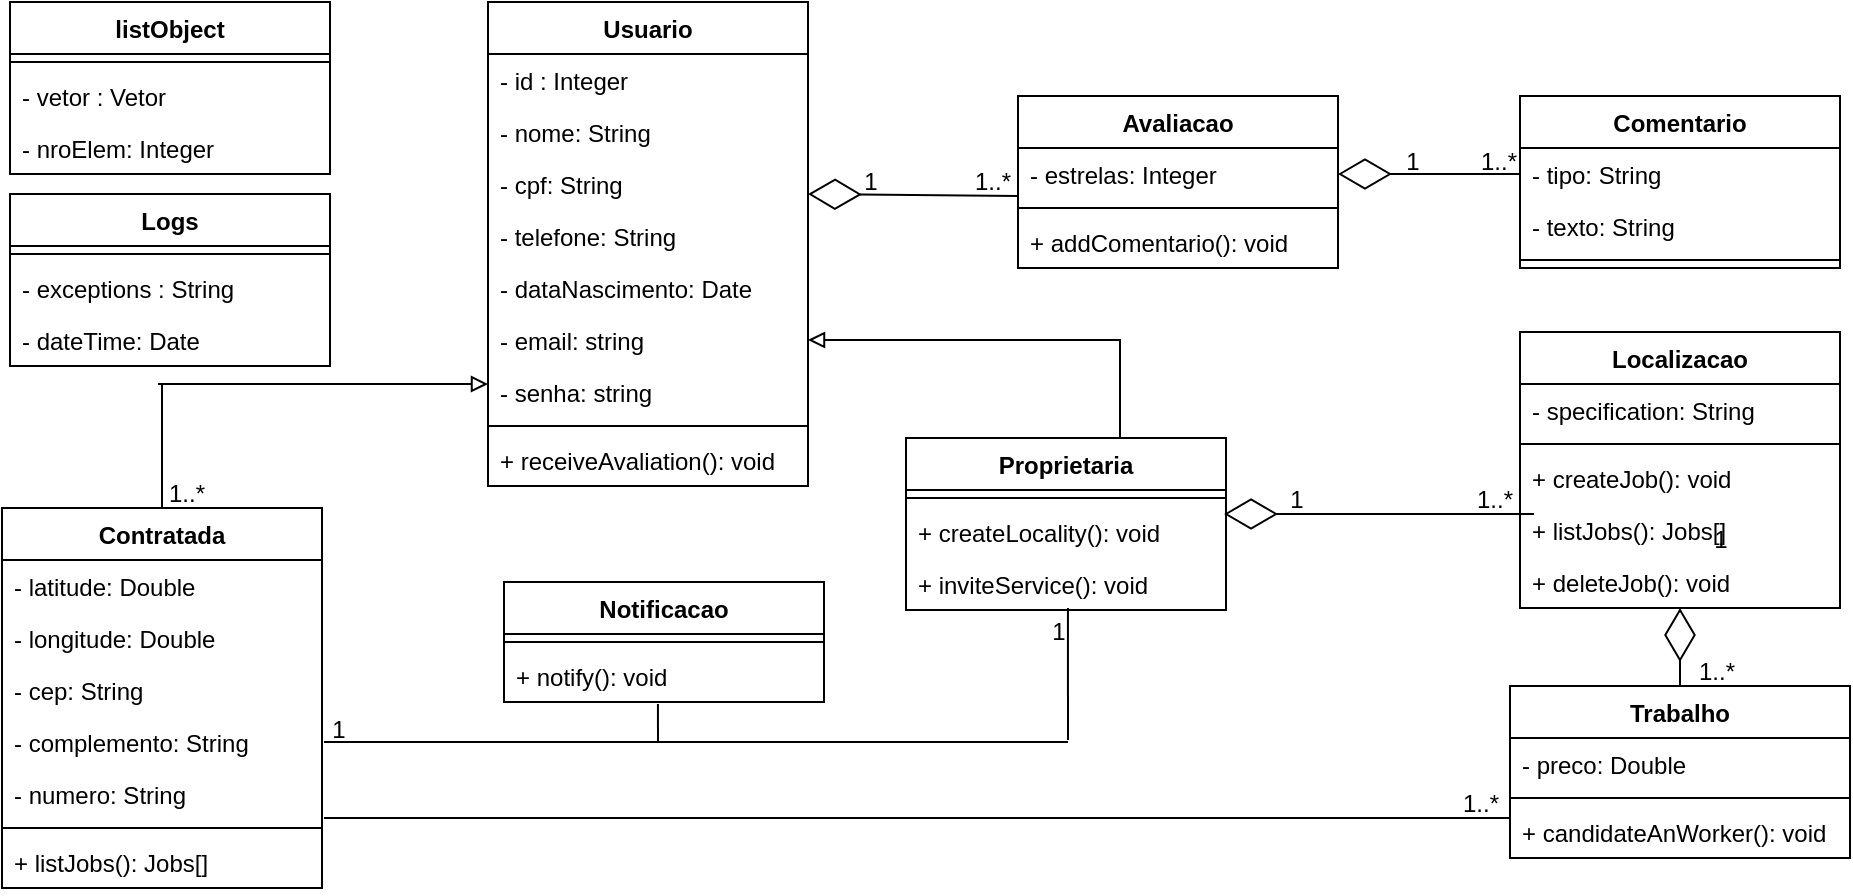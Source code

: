<mxfile version="15.5.4" type="github">
  <diagram id="C5RBs43oDa-KdzZeNtuy" name="Page-1">
    <mxGraphModel dx="1422" dy="773" grid="0" gridSize="10" guides="1" tooltips="1" connect="1" arrows="1" fold="1" page="0" pageScale="1" pageWidth="827" pageHeight="1169" math="0" shadow="0">
      <root>
        <mxCell id="WIyWlLk6GJQsqaUBKTNV-0" />
        <mxCell id="WIyWlLk6GJQsqaUBKTNV-1" parent="WIyWlLk6GJQsqaUBKTNV-0" />
        <mxCell id="jTqWQ6nL_YxyMk8PwgOi-0" value="Usuario" style="swimlane;fontStyle=1;align=center;verticalAlign=top;childLayout=stackLayout;horizontal=1;startSize=26;horizontalStack=0;resizeParent=1;resizeParentMax=0;resizeLast=0;collapsible=1;marginBottom=0;" parent="WIyWlLk6GJQsqaUBKTNV-1" vertex="1">
          <mxGeometry x="315" y="40" width="160" height="242" as="geometry" />
        </mxCell>
        <mxCell id="jTqWQ6nL_YxyMk8PwgOi-64" value="- id : Integer" style="text;strokeColor=none;fillColor=none;align=left;verticalAlign=top;spacingLeft=4;spacingRight=4;overflow=hidden;rotatable=0;points=[[0,0.5],[1,0.5]];portConstraint=eastwest;" parent="jTqWQ6nL_YxyMk8PwgOi-0" vertex="1">
          <mxGeometry y="26" width="160" height="26" as="geometry" />
        </mxCell>
        <mxCell id="FbY51v_w4OEhdyAeZAFu-1" value="- nome: String" style="text;strokeColor=none;fillColor=none;align=left;verticalAlign=top;spacingLeft=4;spacingRight=4;overflow=hidden;rotatable=0;points=[[0,0.5],[1,0.5]];portConstraint=eastwest;" parent="jTqWQ6nL_YxyMk8PwgOi-0" vertex="1">
          <mxGeometry y="52" width="160" height="26" as="geometry" />
        </mxCell>
        <mxCell id="jTqWQ6nL_YxyMk8PwgOi-1" value="- cpf: String" style="text;strokeColor=none;fillColor=none;align=left;verticalAlign=top;spacingLeft=4;spacingRight=4;overflow=hidden;rotatable=0;points=[[0,0.5],[1,0.5]];portConstraint=eastwest;" parent="jTqWQ6nL_YxyMk8PwgOi-0" vertex="1">
          <mxGeometry y="78" width="160" height="26" as="geometry" />
        </mxCell>
        <mxCell id="FbY51v_w4OEhdyAeZAFu-9" value="- telefone: String" style="text;strokeColor=none;fillColor=none;align=left;verticalAlign=top;spacingLeft=4;spacingRight=4;overflow=hidden;rotatable=0;points=[[0,0.5],[1,0.5]];portConstraint=eastwest;" parent="jTqWQ6nL_YxyMk8PwgOi-0" vertex="1">
          <mxGeometry y="104" width="160" height="26" as="geometry" />
        </mxCell>
        <mxCell id="FbY51v_w4OEhdyAeZAFu-2" value="- dataNascimento: Date" style="text;strokeColor=none;fillColor=none;align=left;verticalAlign=top;spacingLeft=4;spacingRight=4;overflow=hidden;rotatable=0;points=[[0,0.5],[1,0.5]];portConstraint=eastwest;" parent="jTqWQ6nL_YxyMk8PwgOi-0" vertex="1">
          <mxGeometry y="130" width="160" height="26" as="geometry" />
        </mxCell>
        <mxCell id="jTqWQ6nL_YxyMk8PwgOi-60" value="- email: string" style="text;strokeColor=none;fillColor=none;align=left;verticalAlign=top;spacingLeft=4;spacingRight=4;overflow=hidden;rotatable=0;points=[[0,0.5],[1,0.5]];portConstraint=eastwest;" parent="jTqWQ6nL_YxyMk8PwgOi-0" vertex="1">
          <mxGeometry y="156" width="160" height="26" as="geometry" />
        </mxCell>
        <mxCell id="jTqWQ6nL_YxyMk8PwgOi-63" value="- senha: string" style="text;strokeColor=none;fillColor=none;align=left;verticalAlign=top;spacingLeft=4;spacingRight=4;overflow=hidden;rotatable=0;points=[[0,0.5],[1,0.5]];portConstraint=eastwest;" parent="jTqWQ6nL_YxyMk8PwgOi-0" vertex="1">
          <mxGeometry y="182" width="160" height="26" as="geometry" />
        </mxCell>
        <mxCell id="jTqWQ6nL_YxyMk8PwgOi-2" value="" style="line;strokeWidth=1;fillColor=none;align=left;verticalAlign=middle;spacingTop=-1;spacingLeft=3;spacingRight=3;rotatable=0;labelPosition=right;points=[];portConstraint=eastwest;" parent="jTqWQ6nL_YxyMk8PwgOi-0" vertex="1">
          <mxGeometry y="208" width="160" height="8" as="geometry" />
        </mxCell>
        <mxCell id="jTqWQ6nL_YxyMk8PwgOi-3" value="+ receiveAvaliation(): void" style="text;strokeColor=none;fillColor=none;align=left;verticalAlign=top;spacingLeft=4;spacingRight=4;overflow=hidden;rotatable=0;points=[[0,0.5],[1,0.5]];portConstraint=eastwest;" parent="jTqWQ6nL_YxyMk8PwgOi-0" vertex="1">
          <mxGeometry y="216" width="160" height="26" as="geometry" />
        </mxCell>
        <mxCell id="jTqWQ6nL_YxyMk8PwgOi-25" style="edgeStyle=orthogonalEdgeStyle;rounded=0;orthogonalLoop=1;jettySize=auto;html=1;endArrow=block;endFill=0;exitX=0.5;exitY=0;exitDx=0;exitDy=0;" parent="WIyWlLk6GJQsqaUBKTNV-1" source="jTqWQ6nL_YxyMk8PwgOi-4" edge="1">
          <mxGeometry relative="1" as="geometry">
            <mxPoint x="315" y="231" as="targetPoint" />
            <Array as="points">
              <mxPoint x="150" y="231" />
              <mxPoint x="315" y="231" />
            </Array>
          </mxGeometry>
        </mxCell>
        <mxCell id="jTqWQ6nL_YxyMk8PwgOi-4" value="Contratada" style="swimlane;fontStyle=1;align=center;verticalAlign=top;childLayout=stackLayout;horizontal=1;startSize=26;horizontalStack=0;resizeParent=1;resizeParentMax=0;resizeLast=0;collapsible=1;marginBottom=0;" parent="WIyWlLk6GJQsqaUBKTNV-1" vertex="1">
          <mxGeometry x="72" y="293" width="160" height="190" as="geometry" />
        </mxCell>
        <mxCell id="cCMgAs6MfNDrayGKKW0t-0" value="- latitude: Double" style="text;strokeColor=none;fillColor=none;align=left;verticalAlign=top;spacingLeft=4;spacingRight=4;overflow=hidden;rotatable=0;points=[[0,0.5],[1,0.5]];portConstraint=eastwest;" parent="jTqWQ6nL_YxyMk8PwgOi-4" vertex="1">
          <mxGeometry y="26" width="160" height="26" as="geometry" />
        </mxCell>
        <mxCell id="cCMgAs6MfNDrayGKKW0t-1" value="- longitude: Double" style="text;strokeColor=none;fillColor=none;align=left;verticalAlign=top;spacingLeft=4;spacingRight=4;overflow=hidden;rotatable=0;points=[[0,0.5],[1,0.5]];portConstraint=eastwest;" parent="jTqWQ6nL_YxyMk8PwgOi-4" vertex="1">
          <mxGeometry y="52" width="160" height="26" as="geometry" />
        </mxCell>
        <mxCell id="cCMgAs6MfNDrayGKKW0t-2" value="- cep: String" style="text;strokeColor=none;fillColor=none;align=left;verticalAlign=top;spacingLeft=4;spacingRight=4;overflow=hidden;rotatable=0;points=[[0,0.5],[1,0.5]];portConstraint=eastwest;" parent="jTqWQ6nL_YxyMk8PwgOi-4" vertex="1">
          <mxGeometry y="78" width="160" height="26" as="geometry" />
        </mxCell>
        <mxCell id="cCMgAs6MfNDrayGKKW0t-3" value="- complemento: String" style="text;strokeColor=none;fillColor=none;align=left;verticalAlign=top;spacingLeft=4;spacingRight=4;overflow=hidden;rotatable=0;points=[[0,0.5],[1,0.5]];portConstraint=eastwest;" parent="jTqWQ6nL_YxyMk8PwgOi-4" vertex="1">
          <mxGeometry y="104" width="160" height="26" as="geometry" />
        </mxCell>
        <mxCell id="cCMgAs6MfNDrayGKKW0t-4" value="- numero: String" style="text;strokeColor=none;fillColor=none;align=left;verticalAlign=top;spacingLeft=4;spacingRight=4;overflow=hidden;rotatable=0;points=[[0,0.5],[1,0.5]];portConstraint=eastwest;" parent="jTqWQ6nL_YxyMk8PwgOi-4" vertex="1">
          <mxGeometry y="130" width="160" height="26" as="geometry" />
        </mxCell>
        <mxCell id="jTqWQ6nL_YxyMk8PwgOi-6" value="" style="line;strokeWidth=1;fillColor=none;align=left;verticalAlign=middle;spacingTop=-1;spacingLeft=3;spacingRight=3;rotatable=0;labelPosition=right;points=[];portConstraint=eastwest;" parent="jTqWQ6nL_YxyMk8PwgOi-4" vertex="1">
          <mxGeometry y="156" width="160" height="8" as="geometry" />
        </mxCell>
        <mxCell id="jTqWQ6nL_YxyMk8PwgOi-7" value="+ listJobs(): Jobs[]" style="text;strokeColor=none;fillColor=none;align=left;verticalAlign=top;spacingLeft=4;spacingRight=4;overflow=hidden;rotatable=0;points=[[0,0.5],[1,0.5]];portConstraint=eastwest;" parent="jTqWQ6nL_YxyMk8PwgOi-4" vertex="1">
          <mxGeometry y="164" width="160" height="26" as="geometry" />
        </mxCell>
        <mxCell id="jTqWQ6nL_YxyMk8PwgOi-26" style="edgeStyle=orthogonalEdgeStyle;rounded=0;orthogonalLoop=1;jettySize=auto;html=1;entryX=1;entryY=0.5;entryDx=0;entryDy=0;endArrow=block;endFill=0;exitX=0.5;exitY=0;exitDx=0;exitDy=0;" parent="WIyWlLk6GJQsqaUBKTNV-1" source="jTqWQ6nL_YxyMk8PwgOi-8" target="jTqWQ6nL_YxyMk8PwgOi-60" edge="1">
          <mxGeometry relative="1" as="geometry">
            <Array as="points">
              <mxPoint x="631" y="209" />
            </Array>
          </mxGeometry>
        </mxCell>
        <mxCell id="jTqWQ6nL_YxyMk8PwgOi-8" value="Proprietaria" style="swimlane;fontStyle=1;align=center;verticalAlign=top;childLayout=stackLayout;horizontal=1;startSize=26;horizontalStack=0;resizeParent=1;resizeParentMax=0;resizeLast=0;collapsible=1;marginBottom=0;" parent="WIyWlLk6GJQsqaUBKTNV-1" vertex="1">
          <mxGeometry x="524" y="258" width="160" height="86" as="geometry" />
        </mxCell>
        <mxCell id="jTqWQ6nL_YxyMk8PwgOi-10" value="" style="line;strokeWidth=1;fillColor=none;align=left;verticalAlign=middle;spacingTop=-1;spacingLeft=3;spacingRight=3;rotatable=0;labelPosition=right;points=[];portConstraint=eastwest;" parent="jTqWQ6nL_YxyMk8PwgOi-8" vertex="1">
          <mxGeometry y="26" width="160" height="8" as="geometry" />
        </mxCell>
        <mxCell id="jTqWQ6nL_YxyMk8PwgOi-11" value="+ createLocality(): void" style="text;strokeColor=none;fillColor=none;align=left;verticalAlign=top;spacingLeft=4;spacingRight=4;overflow=hidden;rotatable=0;points=[[0,0.5],[1,0.5]];portConstraint=eastwest;" parent="jTqWQ6nL_YxyMk8PwgOi-8" vertex="1">
          <mxGeometry y="34" width="160" height="26" as="geometry" />
        </mxCell>
        <mxCell id="jW4PajFgoKis5OPFGoFI-0" value="+ inviteService(): void" style="text;strokeColor=none;fillColor=none;align=left;verticalAlign=top;spacingLeft=4;spacingRight=4;overflow=hidden;rotatable=0;points=[[0,0.5],[1,0.5]];portConstraint=eastwest;" parent="jTqWQ6nL_YxyMk8PwgOi-8" vertex="1">
          <mxGeometry y="60" width="160" height="26" as="geometry" />
        </mxCell>
        <mxCell id="jTqWQ6nL_YxyMk8PwgOi-16" value="Trabalho" style="swimlane;fontStyle=1;align=center;verticalAlign=top;childLayout=stackLayout;horizontal=1;startSize=26;horizontalStack=0;resizeParent=1;resizeParentMax=0;resizeLast=0;collapsible=1;marginBottom=0;" parent="WIyWlLk6GJQsqaUBKTNV-1" vertex="1">
          <mxGeometry x="826" y="382" width="170" height="86" as="geometry" />
        </mxCell>
        <mxCell id="jTqWQ6nL_YxyMk8PwgOi-17" value="- preco: Double" style="text;strokeColor=none;fillColor=none;align=left;verticalAlign=top;spacingLeft=4;spacingRight=4;overflow=hidden;rotatable=0;points=[[0,0.5],[1,0.5]];portConstraint=eastwest;" parent="jTqWQ6nL_YxyMk8PwgOi-16" vertex="1">
          <mxGeometry y="26" width="170" height="26" as="geometry" />
        </mxCell>
        <mxCell id="jTqWQ6nL_YxyMk8PwgOi-18" value="" style="line;strokeWidth=1;fillColor=none;align=left;verticalAlign=middle;spacingTop=-1;spacingLeft=3;spacingRight=3;rotatable=0;labelPosition=right;points=[];portConstraint=eastwest;" parent="jTqWQ6nL_YxyMk8PwgOi-16" vertex="1">
          <mxGeometry y="52" width="170" height="8" as="geometry" />
        </mxCell>
        <mxCell id="jTqWQ6nL_YxyMk8PwgOi-19" value="+ candidateAnWorker(): void" style="text;strokeColor=none;fillColor=none;align=left;verticalAlign=top;spacingLeft=4;spacingRight=4;overflow=hidden;rotatable=0;points=[[0,0.5],[1,0.5]];portConstraint=eastwest;" parent="jTqWQ6nL_YxyMk8PwgOi-16" vertex="1">
          <mxGeometry y="60" width="170" height="26" as="geometry" />
        </mxCell>
        <mxCell id="jTqWQ6nL_YxyMk8PwgOi-40" value="Avaliacao" style="swimlane;fontStyle=1;align=center;verticalAlign=top;childLayout=stackLayout;horizontal=1;startSize=26;horizontalStack=0;resizeParent=1;resizeParentMax=0;resizeLast=0;collapsible=1;marginBottom=0;" parent="WIyWlLk6GJQsqaUBKTNV-1" vertex="1">
          <mxGeometry x="580" y="87" width="160" height="86" as="geometry" />
        </mxCell>
        <mxCell id="jTqWQ6nL_YxyMk8PwgOi-41" value="- estrelas: Integer" style="text;strokeColor=none;fillColor=none;align=left;verticalAlign=top;spacingLeft=4;spacingRight=4;overflow=hidden;rotatable=0;points=[[0,0.5],[1,0.5]];portConstraint=eastwest;" parent="jTqWQ6nL_YxyMk8PwgOi-40" vertex="1">
          <mxGeometry y="26" width="160" height="26" as="geometry" />
        </mxCell>
        <mxCell id="jTqWQ6nL_YxyMk8PwgOi-42" value="" style="line;strokeWidth=1;fillColor=none;align=left;verticalAlign=middle;spacingTop=-1;spacingLeft=3;spacingRight=3;rotatable=0;labelPosition=right;points=[];portConstraint=eastwest;" parent="jTqWQ6nL_YxyMk8PwgOi-40" vertex="1">
          <mxGeometry y="52" width="160" height="8" as="geometry" />
        </mxCell>
        <mxCell id="jTqWQ6nL_YxyMk8PwgOi-43" value="+ addComentario(): void" style="text;strokeColor=none;fillColor=none;align=left;verticalAlign=top;spacingLeft=4;spacingRight=4;overflow=hidden;rotatable=0;points=[[0,0.5],[1,0.5]];portConstraint=eastwest;" parent="jTqWQ6nL_YxyMk8PwgOi-40" vertex="1">
          <mxGeometry y="60" width="160" height="26" as="geometry" />
        </mxCell>
        <mxCell id="jTqWQ6nL_YxyMk8PwgOi-50" value="" style="endArrow=diamondThin;endFill=0;endSize=24;html=1;exitX=0;exitY=0.923;exitDx=0;exitDy=0;exitPerimeter=0;" parent="WIyWlLk6GJQsqaUBKTNV-1" source="jTqWQ6nL_YxyMk8PwgOi-41" edge="1">
          <mxGeometry width="160" relative="1" as="geometry">
            <mxPoint x="571" y="136" as="sourcePoint" />
            <mxPoint x="475" y="136" as="targetPoint" />
          </mxGeometry>
        </mxCell>
        <mxCell id="jTqWQ6nL_YxyMk8PwgOi-51" value="1" style="text;html=1;align=center;verticalAlign=middle;resizable=0;points=[];autosize=1;strokeColor=none;" parent="WIyWlLk6GJQsqaUBKTNV-1" vertex="1">
          <mxGeometry x="496" y="120" width="20" height="20" as="geometry" />
        </mxCell>
        <mxCell id="jTqWQ6nL_YxyMk8PwgOi-52" value="1..*" style="text;html=1;align=center;verticalAlign=middle;resizable=0;points=[];autosize=1;strokeColor=none;" parent="WIyWlLk6GJQsqaUBKTNV-1" vertex="1">
          <mxGeometry x="552" y="120" width="30" height="20" as="geometry" />
        </mxCell>
        <mxCell id="jTqWQ6nL_YxyMk8PwgOi-66" value="Comentario" style="swimlane;fontStyle=1;align=center;verticalAlign=top;childLayout=stackLayout;horizontal=1;startSize=26;horizontalStack=0;resizeParent=1;resizeParentMax=0;resizeLast=0;collapsible=1;marginBottom=0;" parent="WIyWlLk6GJQsqaUBKTNV-1" vertex="1">
          <mxGeometry x="831" y="87" width="160" height="86" as="geometry" />
        </mxCell>
        <mxCell id="jTqWQ6nL_YxyMk8PwgOi-73" value="- tipo: String" style="text;strokeColor=none;fillColor=none;align=left;verticalAlign=top;spacingLeft=4;spacingRight=4;overflow=hidden;rotatable=0;points=[[0,0.5],[1,0.5]];portConstraint=eastwest;" parent="jTqWQ6nL_YxyMk8PwgOi-66" vertex="1">
          <mxGeometry y="26" width="160" height="26" as="geometry" />
        </mxCell>
        <mxCell id="jTqWQ6nL_YxyMk8PwgOi-67" value="- texto: String" style="text;strokeColor=none;fillColor=none;align=left;verticalAlign=top;spacingLeft=4;spacingRight=4;overflow=hidden;rotatable=0;points=[[0,0.5],[1,0.5]];portConstraint=eastwest;" parent="jTqWQ6nL_YxyMk8PwgOi-66" vertex="1">
          <mxGeometry y="52" width="160" height="26" as="geometry" />
        </mxCell>
        <mxCell id="jTqWQ6nL_YxyMk8PwgOi-68" value="" style="line;strokeWidth=1;fillColor=none;align=left;verticalAlign=middle;spacingTop=-1;spacingLeft=3;spacingRight=3;rotatable=0;labelPosition=right;points=[];portConstraint=eastwest;" parent="jTqWQ6nL_YxyMk8PwgOi-66" vertex="1">
          <mxGeometry y="78" width="160" height="8" as="geometry" />
        </mxCell>
        <mxCell id="jTqWQ6nL_YxyMk8PwgOi-70" value="" style="endArrow=diamondThin;endFill=0;endSize=24;html=1;entryX=1;entryY=0.5;entryDx=0;entryDy=0;exitX=0;exitY=0.5;exitDx=0;exitDy=0;" parent="WIyWlLk6GJQsqaUBKTNV-1" source="jTqWQ6nL_YxyMk8PwgOi-73" target="jTqWQ6nL_YxyMk8PwgOi-41" edge="1">
          <mxGeometry width="160" relative="1" as="geometry">
            <mxPoint x="818" y="148" as="sourcePoint" />
            <mxPoint x="455" y="116" as="targetPoint" />
          </mxGeometry>
        </mxCell>
        <mxCell id="jTqWQ6nL_YxyMk8PwgOi-71" value="1" style="text;html=1;align=center;verticalAlign=middle;resizable=0;points=[];autosize=1;strokeColor=none;" parent="WIyWlLk6GJQsqaUBKTNV-1" vertex="1">
          <mxGeometry x="767" y="110" width="20" height="20" as="geometry" />
        </mxCell>
        <mxCell id="jTqWQ6nL_YxyMk8PwgOi-72" value="1..*" style="text;html=1;align=center;verticalAlign=middle;resizable=0;points=[];autosize=1;strokeColor=none;" parent="WIyWlLk6GJQsqaUBKTNV-1" vertex="1">
          <mxGeometry x="805" y="110" width="30" height="20" as="geometry" />
        </mxCell>
        <mxCell id="jTqWQ6nL_YxyMk8PwgOi-76" value="Localizacao" style="swimlane;fontStyle=1;align=center;verticalAlign=top;childLayout=stackLayout;horizontal=1;startSize=26;horizontalStack=0;resizeParent=1;resizeParentMax=0;resizeLast=0;collapsible=1;marginBottom=0;" parent="WIyWlLk6GJQsqaUBKTNV-1" vertex="1">
          <mxGeometry x="831" y="205" width="160" height="138" as="geometry" />
        </mxCell>
        <mxCell id="jTqWQ6nL_YxyMk8PwgOi-77" value="- specification: String" style="text;strokeColor=none;fillColor=none;align=left;verticalAlign=top;spacingLeft=4;spacingRight=4;overflow=hidden;rotatable=0;points=[[0,0.5],[1,0.5]];portConstraint=eastwest;" parent="jTqWQ6nL_YxyMk8PwgOi-76" vertex="1">
          <mxGeometry y="26" width="160" height="26" as="geometry" />
        </mxCell>
        <mxCell id="jTqWQ6nL_YxyMk8PwgOi-78" value="" style="line;strokeWidth=1;fillColor=none;align=left;verticalAlign=middle;spacingTop=-1;spacingLeft=3;spacingRight=3;rotatable=0;labelPosition=right;points=[];portConstraint=eastwest;" parent="jTqWQ6nL_YxyMk8PwgOi-76" vertex="1">
          <mxGeometry y="52" width="160" height="8" as="geometry" />
        </mxCell>
        <mxCell id="jTqWQ6nL_YxyMk8PwgOi-94" value="+ createJob(): void" style="text;strokeColor=none;fillColor=none;align=left;verticalAlign=top;spacingLeft=4;spacingRight=4;overflow=hidden;rotatable=0;points=[[0,0.5],[1,0.5]];portConstraint=eastwest;" parent="jTqWQ6nL_YxyMk8PwgOi-76" vertex="1">
          <mxGeometry y="60" width="160" height="26" as="geometry" />
        </mxCell>
        <mxCell id="jTqWQ6nL_YxyMk8PwgOi-79" value="+ listJobs(): Jobs[]" style="text;strokeColor=none;fillColor=none;align=left;verticalAlign=top;spacingLeft=4;spacingRight=4;overflow=hidden;rotatable=0;points=[[0,0.5],[1,0.5]];portConstraint=eastwest;" parent="jTqWQ6nL_YxyMk8PwgOi-76" vertex="1">
          <mxGeometry y="86" width="160" height="26" as="geometry" />
        </mxCell>
        <mxCell id="jTqWQ6nL_YxyMk8PwgOi-95" value="+ deleteJob(): void" style="text;strokeColor=none;fillColor=none;align=left;verticalAlign=top;spacingLeft=4;spacingRight=4;overflow=hidden;rotatable=0;points=[[0,0.5],[1,0.5]];portConstraint=eastwest;" parent="jTqWQ6nL_YxyMk8PwgOi-76" vertex="1">
          <mxGeometry y="112" width="160" height="26" as="geometry" />
        </mxCell>
        <mxCell id="jTqWQ6nL_YxyMk8PwgOi-80" value="" style="endArrow=diamondThin;endFill=0;endSize=24;html=1;entryX=0.994;entryY=0.154;entryDx=0;entryDy=0;entryPerimeter=0;" parent="WIyWlLk6GJQsqaUBKTNV-1" edge="1" target="jTqWQ6nL_YxyMk8PwgOi-11">
          <mxGeometry width="160" relative="1" as="geometry">
            <mxPoint x="838" y="296" as="sourcePoint" />
            <mxPoint x="610" y="296" as="targetPoint" />
          </mxGeometry>
        </mxCell>
        <mxCell id="jTqWQ6nL_YxyMk8PwgOi-81" value="" style="endArrow=diamondThin;endFill=0;endSize=24;html=1;exitX=0.5;exitY=0;exitDx=0;exitDy=0;" parent="WIyWlLk6GJQsqaUBKTNV-1" source="jTqWQ6nL_YxyMk8PwgOi-16" edge="1">
          <mxGeometry width="160" relative="1" as="geometry">
            <mxPoint x="841" y="202" as="sourcePoint" />
            <mxPoint x="911" y="343" as="targetPoint" />
          </mxGeometry>
        </mxCell>
        <mxCell id="jTqWQ6nL_YxyMk8PwgOi-83" value="1" style="text;html=1;align=center;verticalAlign=middle;resizable=0;points=[];autosize=1;strokeColor=none;" parent="WIyWlLk6GJQsqaUBKTNV-1" vertex="1">
          <mxGeometry x="709" y="279" width="20" height="20" as="geometry" />
        </mxCell>
        <mxCell id="jTqWQ6nL_YxyMk8PwgOi-84" value="1..*" style="text;html=1;align=center;verticalAlign=middle;resizable=0;points=[];autosize=1;strokeColor=none;" parent="WIyWlLk6GJQsqaUBKTNV-1" vertex="1">
          <mxGeometry x="803" y="279" width="30" height="20" as="geometry" />
        </mxCell>
        <mxCell id="jTqWQ6nL_YxyMk8PwgOi-85" value="1" style="text;html=1;align=center;verticalAlign=middle;resizable=0;points=[];autosize=1;strokeColor=none;" parent="WIyWlLk6GJQsqaUBKTNV-1" vertex="1">
          <mxGeometry x="921" y="299" width="20" height="20" as="geometry" />
        </mxCell>
        <mxCell id="jTqWQ6nL_YxyMk8PwgOi-86" value="1..*" style="text;html=1;align=center;verticalAlign=middle;resizable=0;points=[];autosize=1;strokeColor=none;" parent="WIyWlLk6GJQsqaUBKTNV-1" vertex="1">
          <mxGeometry x="914" y="365" width="30" height="20" as="geometry" />
        </mxCell>
        <mxCell id="jTqWQ6nL_YxyMk8PwgOi-101" value="1..*" style="text;html=1;align=center;verticalAlign=middle;resizable=0;points=[];autosize=1;strokeColor=none;" parent="WIyWlLk6GJQsqaUBKTNV-1" vertex="1">
          <mxGeometry x="796" y="431" width="30" height="20" as="geometry" />
        </mxCell>
        <mxCell id="jTqWQ6nL_YxyMk8PwgOi-103" value="1..*" style="text;html=1;align=center;verticalAlign=middle;resizable=0;points=[];autosize=1;strokeColor=none;" parent="WIyWlLk6GJQsqaUBKTNV-1" vertex="1">
          <mxGeometry x="149" y="276" width="30" height="20" as="geometry" />
        </mxCell>
        <mxCell id="FbY51v_w4OEhdyAeZAFu-0" value="" style="endArrow=none;html=1;" parent="WIyWlLk6GJQsqaUBKTNV-1" edge="1">
          <mxGeometry width="50" height="50" relative="1" as="geometry">
            <mxPoint x="233" y="448" as="sourcePoint" />
            <mxPoint x="826" y="448" as="targetPoint" />
          </mxGeometry>
        </mxCell>
        <mxCell id="jW4PajFgoKis5OPFGoFI-1" value="Logs" style="swimlane;fontStyle=1;align=center;verticalAlign=top;childLayout=stackLayout;horizontal=1;startSize=26;horizontalStack=0;resizeParent=1;resizeParentMax=0;resizeLast=0;collapsible=1;marginBottom=0;" parent="WIyWlLk6GJQsqaUBKTNV-1" vertex="1">
          <mxGeometry x="76" y="136" width="160" height="86" as="geometry" />
        </mxCell>
        <mxCell id="jW4PajFgoKis5OPFGoFI-2" value="" style="line;strokeWidth=1;fillColor=none;align=left;verticalAlign=middle;spacingTop=-1;spacingLeft=3;spacingRight=3;rotatable=0;labelPosition=right;points=[];portConstraint=eastwest;" parent="jW4PajFgoKis5OPFGoFI-1" vertex="1">
          <mxGeometry y="26" width="160" height="8" as="geometry" />
        </mxCell>
        <mxCell id="jW4PajFgoKis5OPFGoFI-4" value="- exceptions : String" style="text;strokeColor=none;fillColor=none;align=left;verticalAlign=top;spacingLeft=4;spacingRight=4;overflow=hidden;rotatable=0;points=[[0,0.5],[1,0.5]];portConstraint=eastwest;" parent="jW4PajFgoKis5OPFGoFI-1" vertex="1">
          <mxGeometry y="34" width="160" height="26" as="geometry" />
        </mxCell>
        <mxCell id="jW4PajFgoKis5OPFGoFI-9" value="- dateTime: Date" style="text;strokeColor=none;fillColor=none;align=left;verticalAlign=top;spacingLeft=4;spacingRight=4;overflow=hidden;rotatable=0;points=[[0,0.5],[1,0.5]];portConstraint=eastwest;" parent="jW4PajFgoKis5OPFGoFI-1" vertex="1">
          <mxGeometry y="60" width="160" height="26" as="geometry" />
        </mxCell>
        <mxCell id="jW4PajFgoKis5OPFGoFI-11" value="listObject" style="swimlane;fontStyle=1;align=center;verticalAlign=top;childLayout=stackLayout;horizontal=1;startSize=26;horizontalStack=0;resizeParent=1;resizeParentMax=0;resizeLast=0;collapsible=1;marginBottom=0;" parent="WIyWlLk6GJQsqaUBKTNV-1" vertex="1">
          <mxGeometry x="76" y="40" width="160" height="86" as="geometry" />
        </mxCell>
        <mxCell id="jW4PajFgoKis5OPFGoFI-12" value="" style="line;strokeWidth=1;fillColor=none;align=left;verticalAlign=middle;spacingTop=-1;spacingLeft=3;spacingRight=3;rotatable=0;labelPosition=right;points=[];portConstraint=eastwest;" parent="jW4PajFgoKis5OPFGoFI-11" vertex="1">
          <mxGeometry y="26" width="160" height="8" as="geometry" />
        </mxCell>
        <mxCell id="jW4PajFgoKis5OPFGoFI-13" value="- vetor : Vetor" style="text;strokeColor=none;fillColor=none;align=left;verticalAlign=top;spacingLeft=4;spacingRight=4;overflow=hidden;rotatable=0;points=[[0,0.5],[1,0.5]];portConstraint=eastwest;" parent="jW4PajFgoKis5OPFGoFI-11" vertex="1">
          <mxGeometry y="34" width="160" height="26" as="geometry" />
        </mxCell>
        <mxCell id="jW4PajFgoKis5OPFGoFI-14" value="- nroElem: Integer" style="text;strokeColor=none;fillColor=none;align=left;verticalAlign=top;spacingLeft=4;spacingRight=4;overflow=hidden;rotatable=0;points=[[0,0.5],[1,0.5]];portConstraint=eastwest;" parent="jW4PajFgoKis5OPFGoFI-11" vertex="1">
          <mxGeometry y="60" width="160" height="26" as="geometry" />
        </mxCell>
        <mxCell id="g8Wk1OXir1tEvoCu7UKD-1" value="Notificacao" style="swimlane;fontStyle=1;align=center;verticalAlign=top;childLayout=stackLayout;horizontal=1;startSize=26;horizontalStack=0;resizeParent=1;resizeParentMax=0;resizeLast=0;collapsible=1;marginBottom=0;" vertex="1" parent="WIyWlLk6GJQsqaUBKTNV-1">
          <mxGeometry x="323" y="330" width="160" height="60" as="geometry" />
        </mxCell>
        <mxCell id="g8Wk1OXir1tEvoCu7UKD-2" value="" style="line;strokeWidth=1;fillColor=none;align=left;verticalAlign=middle;spacingTop=-1;spacingLeft=3;spacingRight=3;rotatable=0;labelPosition=right;points=[];portConstraint=eastwest;" vertex="1" parent="g8Wk1OXir1tEvoCu7UKD-1">
          <mxGeometry y="26" width="160" height="8" as="geometry" />
        </mxCell>
        <mxCell id="g8Wk1OXir1tEvoCu7UKD-4" value="+ notify(): void" style="text;strokeColor=none;fillColor=none;align=left;verticalAlign=top;spacingLeft=4;spacingRight=4;overflow=hidden;rotatable=0;points=[[0,0.5],[1,0.5]];portConstraint=eastwest;" vertex="1" parent="g8Wk1OXir1tEvoCu7UKD-1">
          <mxGeometry y="34" width="160" height="26" as="geometry" />
        </mxCell>
        <mxCell id="g8Wk1OXir1tEvoCu7UKD-8" value="" style="endArrow=none;html=1;exitX=0.481;exitY=1.038;exitDx=0;exitDy=0;exitPerimeter=0;" edge="1" parent="WIyWlLk6GJQsqaUBKTNV-1" source="g8Wk1OXir1tEvoCu7UKD-4">
          <mxGeometry width="50" height="50" relative="1" as="geometry">
            <mxPoint x="250.96" y="373.998" as="sourcePoint" />
            <mxPoint x="400" y="410" as="targetPoint" />
          </mxGeometry>
        </mxCell>
        <mxCell id="g8Wk1OXir1tEvoCu7UKD-9" value="" style="endArrow=none;html=1;entryX=0.506;entryY=0.962;entryDx=0;entryDy=0;entryPerimeter=0;" edge="1" parent="WIyWlLk6GJQsqaUBKTNV-1" target="jW4PajFgoKis5OPFGoFI-0">
          <mxGeometry width="50" height="50" relative="1" as="geometry">
            <mxPoint x="605" y="409" as="sourcePoint" />
            <mxPoint x="380" y="420" as="targetPoint" />
          </mxGeometry>
        </mxCell>
        <mxCell id="g8Wk1OXir1tEvoCu7UKD-10" value="" style="endArrow=none;html=1;entryX=1;entryY=0.5;entryDx=0;entryDy=0;" edge="1" parent="WIyWlLk6GJQsqaUBKTNV-1">
          <mxGeometry width="50" height="50" relative="1" as="geometry">
            <mxPoint x="605" y="410" as="sourcePoint" />
            <mxPoint x="233" y="410" as="targetPoint" />
          </mxGeometry>
        </mxCell>
        <mxCell id="g8Wk1OXir1tEvoCu7UKD-11" value="1" style="text;html=1;align=center;verticalAlign=middle;resizable=0;points=[];autosize=1;strokeColor=none;" vertex="1" parent="WIyWlLk6GJQsqaUBKTNV-1">
          <mxGeometry x="590" y="345" width="20" height="20" as="geometry" />
        </mxCell>
        <mxCell id="g8Wk1OXir1tEvoCu7UKD-12" value="1" style="text;html=1;align=center;verticalAlign=middle;resizable=0;points=[];autosize=1;strokeColor=none;" vertex="1" parent="WIyWlLk6GJQsqaUBKTNV-1">
          <mxGeometry x="230" y="394" width="20" height="20" as="geometry" />
        </mxCell>
      </root>
    </mxGraphModel>
  </diagram>
</mxfile>
